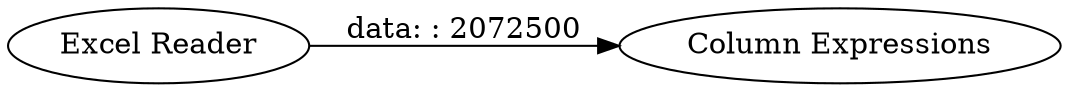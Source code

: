 digraph {
	"-6722258429218100675_1523" [label="Excel Reader"]
	"-6722258429218100675_1531" [label="Column Expressions"]
	"-6722258429218100675_1523" -> "-6722258429218100675_1531" [label="data: : 2072500"]
	rankdir=LR
}
